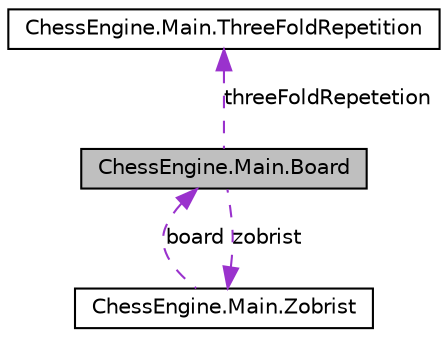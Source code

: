 digraph G
{
  edge [fontname="Helvetica",fontsize="10",labelfontname="Helvetica",labelfontsize="10"];
  node [fontname="Helvetica",fontsize="10",shape=record];
  Node1 [label="ChessEngine.Main.Board",height=0.2,width=0.4,color="black", fillcolor="grey75", style="filled" fontcolor="black"];
  Node2 -> Node1 [dir=back,color="darkorchid3",fontsize="10",style="dashed",label="threeFoldRepetetion",fontname="Helvetica"];
  Node2 [label="ChessEngine.Main.ThreeFoldRepetition",height=0.2,width=0.4,color="black", fillcolor="white", style="filled",URL="$class_chess_engine_1_1_main_1_1_three_fold_repetition.html"];
  Node3 -> Node1 [dir=back,color="darkorchid3",fontsize="10",style="dashed",label="zobrist",fontname="Helvetica"];
  Node3 [label="ChessEngine.Main.Zobrist",height=0.2,width=0.4,color="black", fillcolor="white", style="filled",URL="$class_chess_engine_1_1_main_1_1_zobrist.html"];
  Node1 -> Node3 [dir=back,color="darkorchid3",fontsize="10",style="dashed",label="board",fontname="Helvetica"];
}

